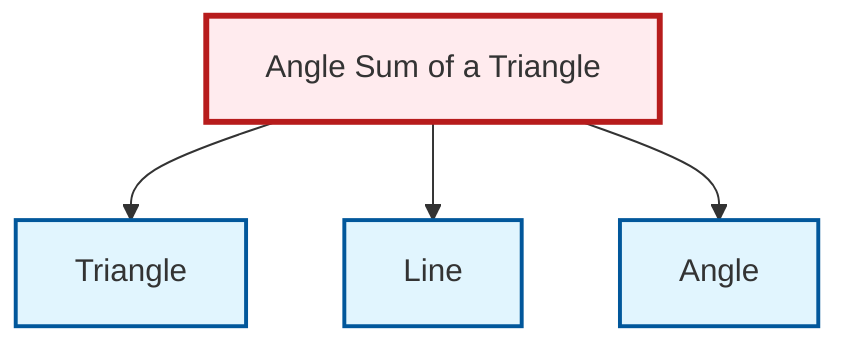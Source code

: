 graph TD
    classDef definition fill:#e1f5fe,stroke:#01579b,stroke-width:2px
    classDef theorem fill:#f3e5f5,stroke:#4a148c,stroke-width:2px
    classDef axiom fill:#fff3e0,stroke:#e65100,stroke-width:2px
    classDef example fill:#e8f5e9,stroke:#1b5e20,stroke-width:2px
    classDef current fill:#ffebee,stroke:#b71c1c,stroke-width:3px
    def-angle["Angle"]:::definition
    def-triangle["Triangle"]:::definition
    thm-angle-sum-triangle["Angle Sum of a Triangle"]:::theorem
    def-line["Line"]:::definition
    thm-angle-sum-triangle --> def-triangle
    thm-angle-sum-triangle --> def-line
    thm-angle-sum-triangle --> def-angle
    class thm-angle-sum-triangle current